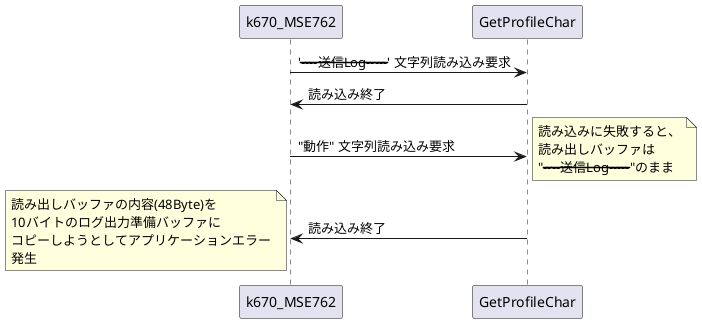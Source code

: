 @startuml アプリケーションエラー発生シーケンス
k670_MSE762 -> GetProfileChar : '--------------送信Log---------------------------' 文字列読み込み要求
k670_MSE762 <- GetProfileChar : 読み込み終了
k670_MSE762 -> GetProfileChar : "動作" 文字列読み込み要求
note right : 読み込みに失敗すると、\n読み出しバッファは\n"--------------送信Log---------------------------"のまま
k670_MSE762 <- GetProfileChar : 読み込み終了
note left : 読み出しバッファの内容(48Byte)を\n10バイトのログ出力準備バッファに\nコピーしようとしてアプリケーションエラー\n発生
@enduml

